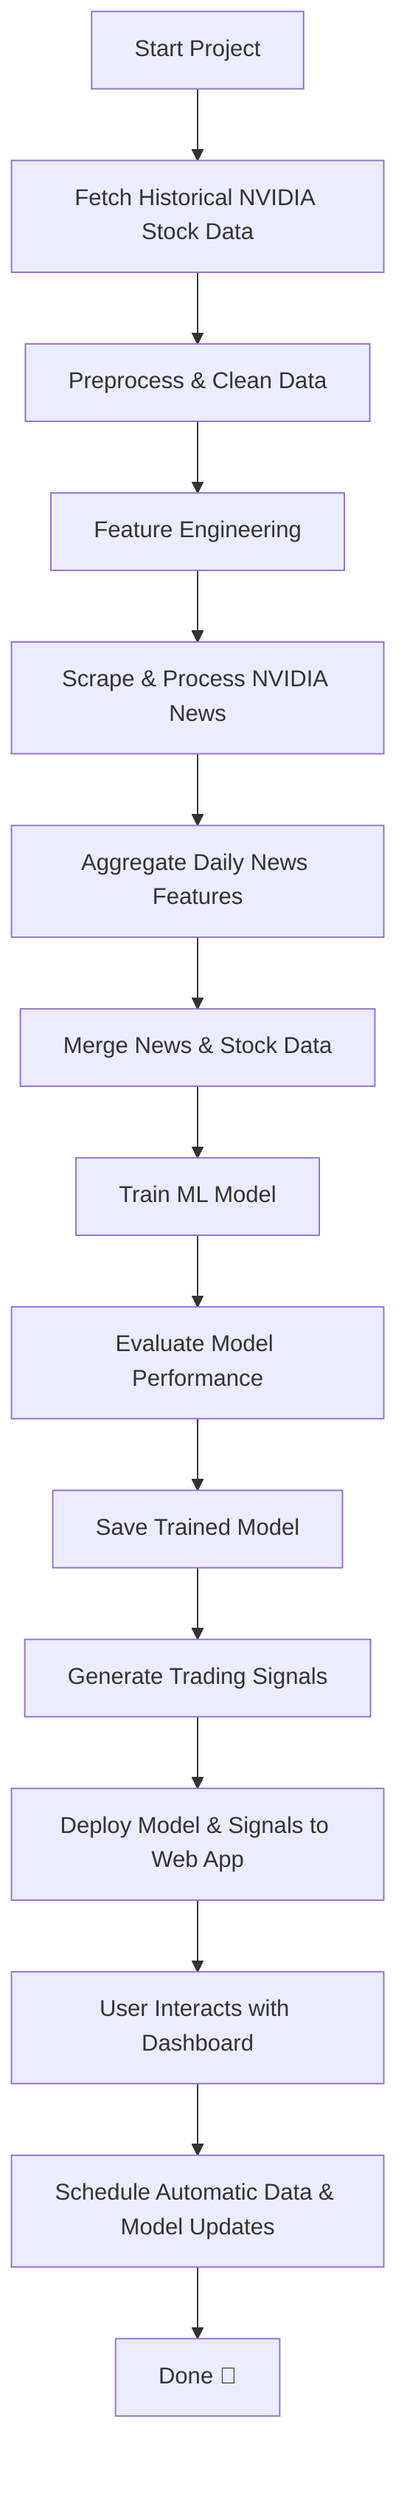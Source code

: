 flowchart TD
    A[Start Project] --> B[Fetch Historical NVIDIA Stock Data]
    B --> C[Preprocess & Clean Data]
    C --> D[Feature Engineering]
    D --> E[Scrape & Process NVIDIA News]
    E --> F[Aggregate Daily News Features]
    F --> G[Merge News & Stock Data]
    G --> H[Train ML Model]
    H --> I[Evaluate Model Performance]
    I --> J[Save Trained Model]
    J --> K[Generate Trading Signals]
    K --> L[Deploy Model & Signals to Web App]
    L --> M[User Interacts with Dashboard]
    M --> N[Schedule Automatic Data & Model Updates]
    N --> O[Done 🚀]